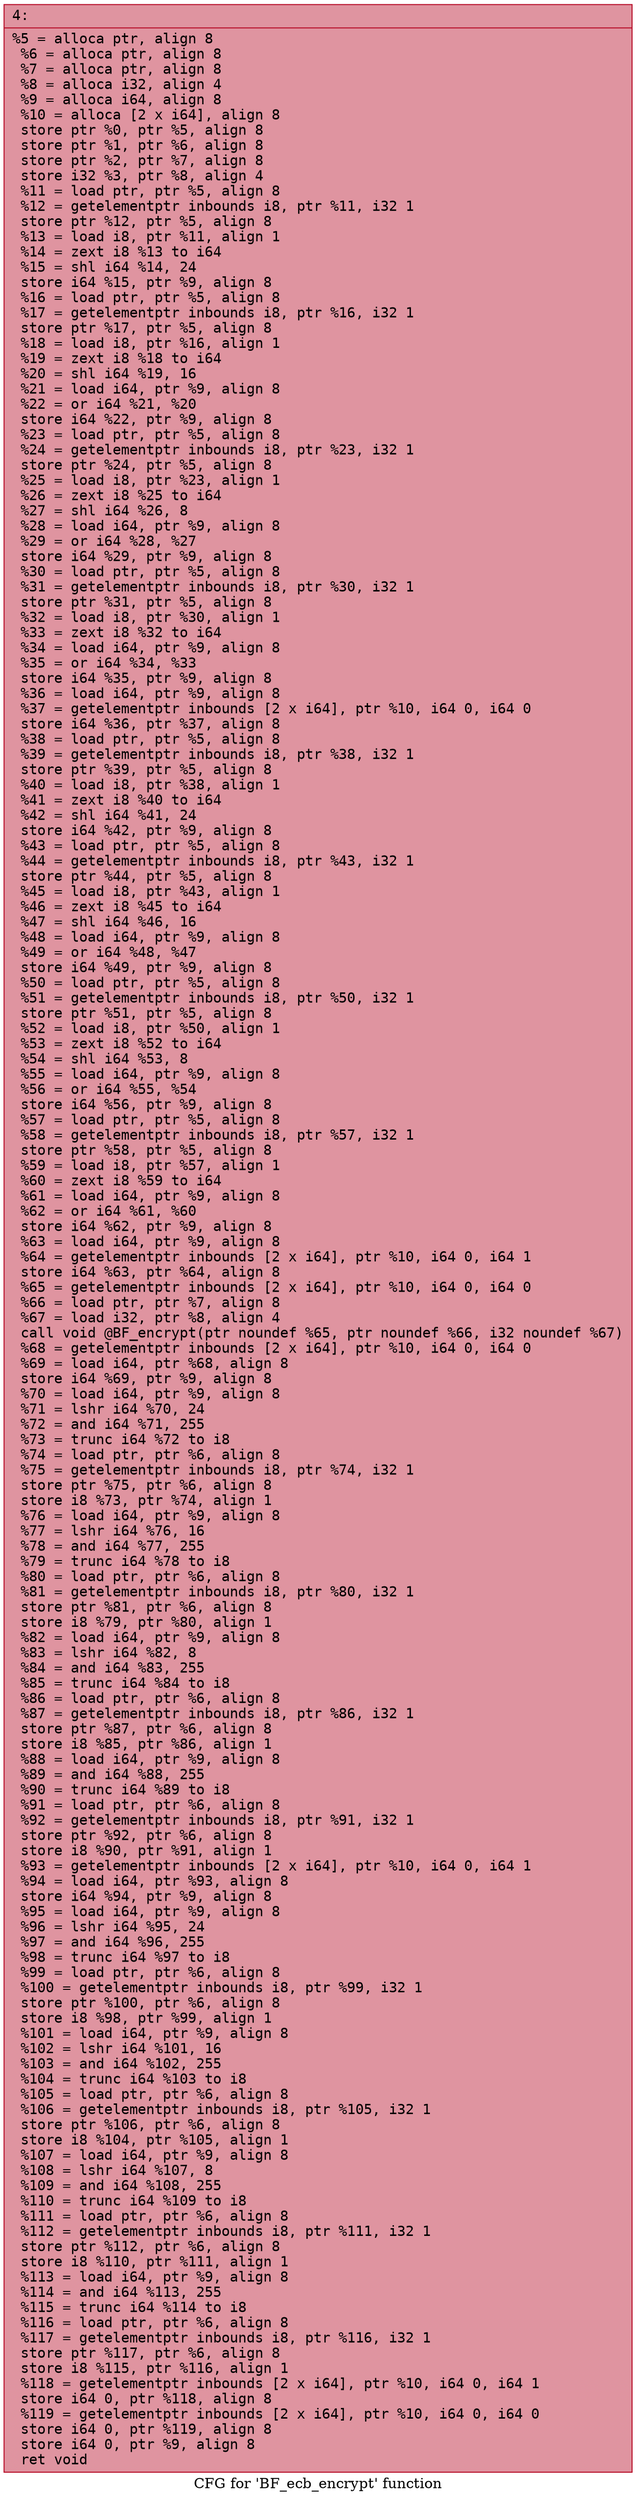 digraph "CFG for 'BF_ecb_encrypt' function" {
	label="CFG for 'BF_ecb_encrypt' function";

	Node0x600001815ef0 [shape=record,color="#b70d28ff", style=filled, fillcolor="#b70d2870" fontname="Courier",label="{4:\l|  %5 = alloca ptr, align 8\l  %6 = alloca ptr, align 8\l  %7 = alloca ptr, align 8\l  %8 = alloca i32, align 4\l  %9 = alloca i64, align 8\l  %10 = alloca [2 x i64], align 8\l  store ptr %0, ptr %5, align 8\l  store ptr %1, ptr %6, align 8\l  store ptr %2, ptr %7, align 8\l  store i32 %3, ptr %8, align 4\l  %11 = load ptr, ptr %5, align 8\l  %12 = getelementptr inbounds i8, ptr %11, i32 1\l  store ptr %12, ptr %5, align 8\l  %13 = load i8, ptr %11, align 1\l  %14 = zext i8 %13 to i64\l  %15 = shl i64 %14, 24\l  store i64 %15, ptr %9, align 8\l  %16 = load ptr, ptr %5, align 8\l  %17 = getelementptr inbounds i8, ptr %16, i32 1\l  store ptr %17, ptr %5, align 8\l  %18 = load i8, ptr %16, align 1\l  %19 = zext i8 %18 to i64\l  %20 = shl i64 %19, 16\l  %21 = load i64, ptr %9, align 8\l  %22 = or i64 %21, %20\l  store i64 %22, ptr %9, align 8\l  %23 = load ptr, ptr %5, align 8\l  %24 = getelementptr inbounds i8, ptr %23, i32 1\l  store ptr %24, ptr %5, align 8\l  %25 = load i8, ptr %23, align 1\l  %26 = zext i8 %25 to i64\l  %27 = shl i64 %26, 8\l  %28 = load i64, ptr %9, align 8\l  %29 = or i64 %28, %27\l  store i64 %29, ptr %9, align 8\l  %30 = load ptr, ptr %5, align 8\l  %31 = getelementptr inbounds i8, ptr %30, i32 1\l  store ptr %31, ptr %5, align 8\l  %32 = load i8, ptr %30, align 1\l  %33 = zext i8 %32 to i64\l  %34 = load i64, ptr %9, align 8\l  %35 = or i64 %34, %33\l  store i64 %35, ptr %9, align 8\l  %36 = load i64, ptr %9, align 8\l  %37 = getelementptr inbounds [2 x i64], ptr %10, i64 0, i64 0\l  store i64 %36, ptr %37, align 8\l  %38 = load ptr, ptr %5, align 8\l  %39 = getelementptr inbounds i8, ptr %38, i32 1\l  store ptr %39, ptr %5, align 8\l  %40 = load i8, ptr %38, align 1\l  %41 = zext i8 %40 to i64\l  %42 = shl i64 %41, 24\l  store i64 %42, ptr %9, align 8\l  %43 = load ptr, ptr %5, align 8\l  %44 = getelementptr inbounds i8, ptr %43, i32 1\l  store ptr %44, ptr %5, align 8\l  %45 = load i8, ptr %43, align 1\l  %46 = zext i8 %45 to i64\l  %47 = shl i64 %46, 16\l  %48 = load i64, ptr %9, align 8\l  %49 = or i64 %48, %47\l  store i64 %49, ptr %9, align 8\l  %50 = load ptr, ptr %5, align 8\l  %51 = getelementptr inbounds i8, ptr %50, i32 1\l  store ptr %51, ptr %5, align 8\l  %52 = load i8, ptr %50, align 1\l  %53 = zext i8 %52 to i64\l  %54 = shl i64 %53, 8\l  %55 = load i64, ptr %9, align 8\l  %56 = or i64 %55, %54\l  store i64 %56, ptr %9, align 8\l  %57 = load ptr, ptr %5, align 8\l  %58 = getelementptr inbounds i8, ptr %57, i32 1\l  store ptr %58, ptr %5, align 8\l  %59 = load i8, ptr %57, align 1\l  %60 = zext i8 %59 to i64\l  %61 = load i64, ptr %9, align 8\l  %62 = or i64 %61, %60\l  store i64 %62, ptr %9, align 8\l  %63 = load i64, ptr %9, align 8\l  %64 = getelementptr inbounds [2 x i64], ptr %10, i64 0, i64 1\l  store i64 %63, ptr %64, align 8\l  %65 = getelementptr inbounds [2 x i64], ptr %10, i64 0, i64 0\l  %66 = load ptr, ptr %7, align 8\l  %67 = load i32, ptr %8, align 4\l  call void @BF_encrypt(ptr noundef %65, ptr noundef %66, i32 noundef %67)\l  %68 = getelementptr inbounds [2 x i64], ptr %10, i64 0, i64 0\l  %69 = load i64, ptr %68, align 8\l  store i64 %69, ptr %9, align 8\l  %70 = load i64, ptr %9, align 8\l  %71 = lshr i64 %70, 24\l  %72 = and i64 %71, 255\l  %73 = trunc i64 %72 to i8\l  %74 = load ptr, ptr %6, align 8\l  %75 = getelementptr inbounds i8, ptr %74, i32 1\l  store ptr %75, ptr %6, align 8\l  store i8 %73, ptr %74, align 1\l  %76 = load i64, ptr %9, align 8\l  %77 = lshr i64 %76, 16\l  %78 = and i64 %77, 255\l  %79 = trunc i64 %78 to i8\l  %80 = load ptr, ptr %6, align 8\l  %81 = getelementptr inbounds i8, ptr %80, i32 1\l  store ptr %81, ptr %6, align 8\l  store i8 %79, ptr %80, align 1\l  %82 = load i64, ptr %9, align 8\l  %83 = lshr i64 %82, 8\l  %84 = and i64 %83, 255\l  %85 = trunc i64 %84 to i8\l  %86 = load ptr, ptr %6, align 8\l  %87 = getelementptr inbounds i8, ptr %86, i32 1\l  store ptr %87, ptr %6, align 8\l  store i8 %85, ptr %86, align 1\l  %88 = load i64, ptr %9, align 8\l  %89 = and i64 %88, 255\l  %90 = trunc i64 %89 to i8\l  %91 = load ptr, ptr %6, align 8\l  %92 = getelementptr inbounds i8, ptr %91, i32 1\l  store ptr %92, ptr %6, align 8\l  store i8 %90, ptr %91, align 1\l  %93 = getelementptr inbounds [2 x i64], ptr %10, i64 0, i64 1\l  %94 = load i64, ptr %93, align 8\l  store i64 %94, ptr %9, align 8\l  %95 = load i64, ptr %9, align 8\l  %96 = lshr i64 %95, 24\l  %97 = and i64 %96, 255\l  %98 = trunc i64 %97 to i8\l  %99 = load ptr, ptr %6, align 8\l  %100 = getelementptr inbounds i8, ptr %99, i32 1\l  store ptr %100, ptr %6, align 8\l  store i8 %98, ptr %99, align 1\l  %101 = load i64, ptr %9, align 8\l  %102 = lshr i64 %101, 16\l  %103 = and i64 %102, 255\l  %104 = trunc i64 %103 to i8\l  %105 = load ptr, ptr %6, align 8\l  %106 = getelementptr inbounds i8, ptr %105, i32 1\l  store ptr %106, ptr %6, align 8\l  store i8 %104, ptr %105, align 1\l  %107 = load i64, ptr %9, align 8\l  %108 = lshr i64 %107, 8\l  %109 = and i64 %108, 255\l  %110 = trunc i64 %109 to i8\l  %111 = load ptr, ptr %6, align 8\l  %112 = getelementptr inbounds i8, ptr %111, i32 1\l  store ptr %112, ptr %6, align 8\l  store i8 %110, ptr %111, align 1\l  %113 = load i64, ptr %9, align 8\l  %114 = and i64 %113, 255\l  %115 = trunc i64 %114 to i8\l  %116 = load ptr, ptr %6, align 8\l  %117 = getelementptr inbounds i8, ptr %116, i32 1\l  store ptr %117, ptr %6, align 8\l  store i8 %115, ptr %116, align 1\l  %118 = getelementptr inbounds [2 x i64], ptr %10, i64 0, i64 1\l  store i64 0, ptr %118, align 8\l  %119 = getelementptr inbounds [2 x i64], ptr %10, i64 0, i64 0\l  store i64 0, ptr %119, align 8\l  store i64 0, ptr %9, align 8\l  ret void\l}"];
}
